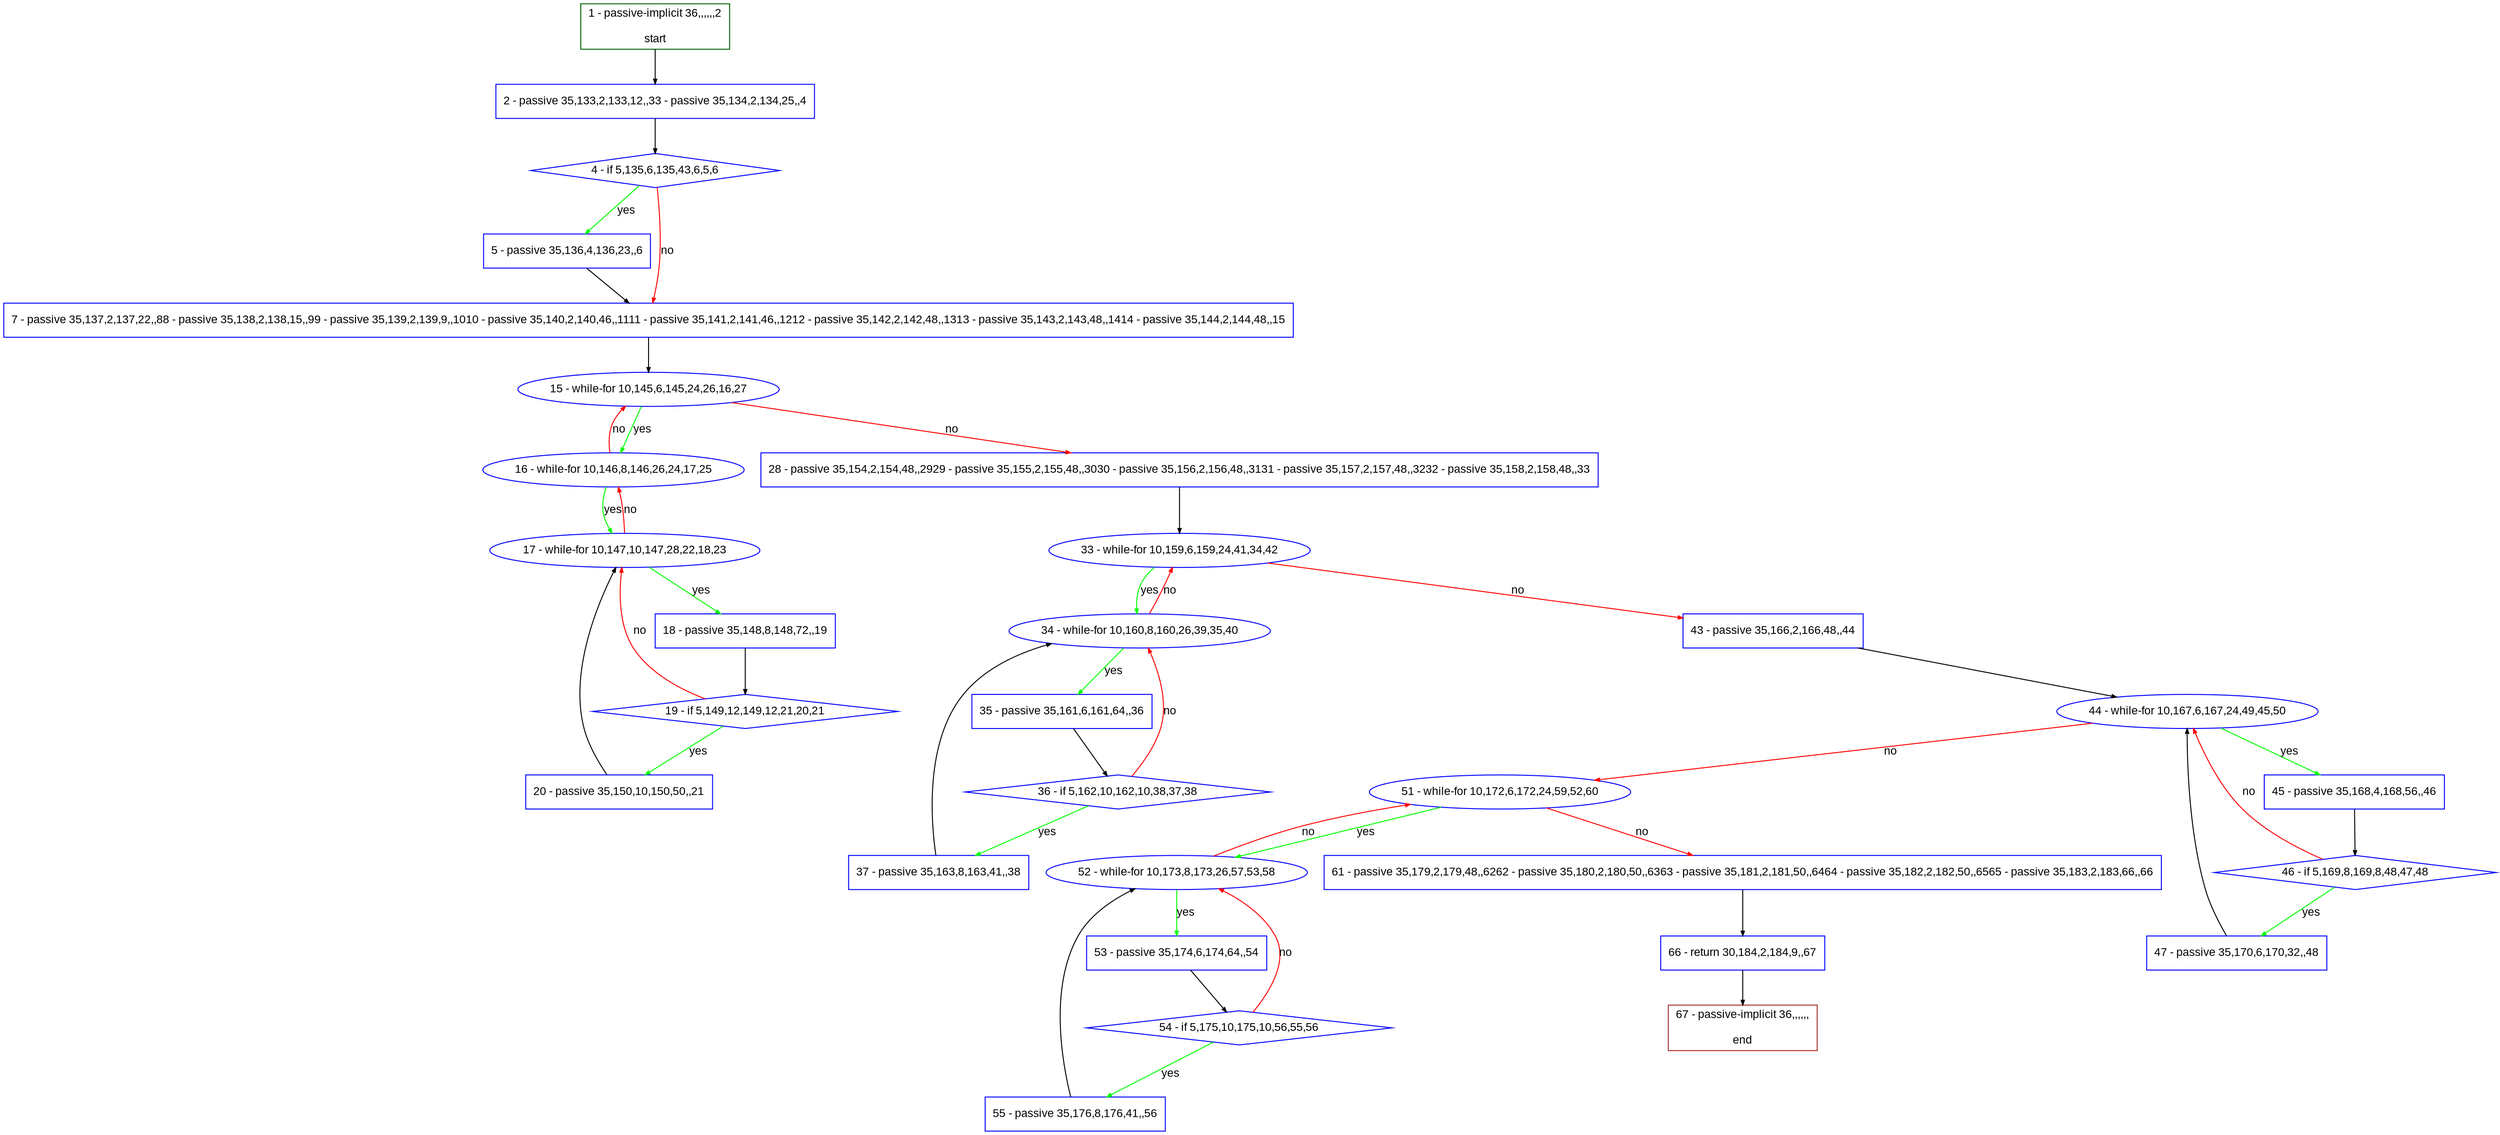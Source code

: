 digraph "" {
  graph [pack="true", label="", fontsize="12", packmode="clust", fontname="Arial", fillcolor="#FFFFCC", bgcolor="white", style="rounded,filled", compound="true"];
  node [node_initialized="no", label="", color="grey", fontsize="12", fillcolor="white", fontname="Arial", style="filled", shape="rectangle", compound="true", fixedsize="false"];
  edge [fontcolor="black", arrowhead="normal", arrowtail="none", arrowsize="0.5", ltail="", label="", color="black", fontsize="12", lhead="", fontname="Arial", dir="forward", compound="true"];
  __N1 [label="2 - passive 35,133,2,133,12,,33 - passive 35,134,2,134,25,,4", color="#0000ff", fillcolor="#ffffff", style="filled", shape="box"];
  __N2 [label="1 - passive-implicit 36,,,,,,2\n\nstart", color="#006400", fillcolor="#ffffff", style="filled", shape="box"];
  __N3 [label="4 - if 5,135,6,135,43,6,5,6", color="#0000ff", fillcolor="#ffffff", style="filled", shape="diamond"];
  __N4 [label="5 - passive 35,136,4,136,23,,6", color="#0000ff", fillcolor="#ffffff", style="filled", shape="box"];
  __N5 [label="7 - passive 35,137,2,137,22,,88 - passive 35,138,2,138,15,,99 - passive 35,139,2,139,9,,1010 - passive 35,140,2,140,46,,1111 - passive 35,141,2,141,46,,1212 - passive 35,142,2,142,48,,1313 - passive 35,143,2,143,48,,1414 - passive 35,144,2,144,48,,15", color="#0000ff", fillcolor="#ffffff", style="filled", shape="box"];
  __N6 [label="15 - while-for 10,145,6,145,24,26,16,27", color="#0000ff", fillcolor="#ffffff", style="filled", shape="oval"];
  __N7 [label="16 - while-for 10,146,8,146,26,24,17,25", color="#0000ff", fillcolor="#ffffff", style="filled", shape="oval"];
  __N8 [label="28 - passive 35,154,2,154,48,,2929 - passive 35,155,2,155,48,,3030 - passive 35,156,2,156,48,,3131 - passive 35,157,2,157,48,,3232 - passive 35,158,2,158,48,,33", color="#0000ff", fillcolor="#ffffff", style="filled", shape="box"];
  __N9 [label="17 - while-for 10,147,10,147,28,22,18,23", color="#0000ff", fillcolor="#ffffff", style="filled", shape="oval"];
  __N10 [label="18 - passive 35,148,8,148,72,,19", color="#0000ff", fillcolor="#ffffff", style="filled", shape="box"];
  __N11 [label="19 - if 5,149,12,149,12,21,20,21", color="#0000ff", fillcolor="#ffffff", style="filled", shape="diamond"];
  __N12 [label="20 - passive 35,150,10,150,50,,21", color="#0000ff", fillcolor="#ffffff", style="filled", shape="box"];
  __N13 [label="33 - while-for 10,159,6,159,24,41,34,42", color="#0000ff", fillcolor="#ffffff", style="filled", shape="oval"];
  __N14 [label="34 - while-for 10,160,8,160,26,39,35,40", color="#0000ff", fillcolor="#ffffff", style="filled", shape="oval"];
  __N15 [label="43 - passive 35,166,2,166,48,,44", color="#0000ff", fillcolor="#ffffff", style="filled", shape="box"];
  __N16 [label="35 - passive 35,161,6,161,64,,36", color="#0000ff", fillcolor="#ffffff", style="filled", shape="box"];
  __N17 [label="36 - if 5,162,10,162,10,38,37,38", color="#0000ff", fillcolor="#ffffff", style="filled", shape="diamond"];
  __N18 [label="37 - passive 35,163,8,163,41,,38", color="#0000ff", fillcolor="#ffffff", style="filled", shape="box"];
  __N19 [label="44 - while-for 10,167,6,167,24,49,45,50", color="#0000ff", fillcolor="#ffffff", style="filled", shape="oval"];
  __N20 [label="45 - passive 35,168,4,168,56,,46", color="#0000ff", fillcolor="#ffffff", style="filled", shape="box"];
  __N21 [label="51 - while-for 10,172,6,172,24,59,52,60", color="#0000ff", fillcolor="#ffffff", style="filled", shape="oval"];
  __N22 [label="46 - if 5,169,8,169,8,48,47,48", color="#0000ff", fillcolor="#ffffff", style="filled", shape="diamond"];
  __N23 [label="47 - passive 35,170,6,170,32,,48", color="#0000ff", fillcolor="#ffffff", style="filled", shape="box"];
  __N24 [label="52 - while-for 10,173,8,173,26,57,53,58", color="#0000ff", fillcolor="#ffffff", style="filled", shape="oval"];
  __N25 [label="61 - passive 35,179,2,179,48,,6262 - passive 35,180,2,180,50,,6363 - passive 35,181,2,181,50,,6464 - passive 35,182,2,182,50,,6565 - passive 35,183,2,183,66,,66", color="#0000ff", fillcolor="#ffffff", style="filled", shape="box"];
  __N26 [label="53 - passive 35,174,6,174,64,,54", color="#0000ff", fillcolor="#ffffff", style="filled", shape="box"];
  __N27 [label="54 - if 5,175,10,175,10,56,55,56", color="#0000ff", fillcolor="#ffffff", style="filled", shape="diamond"];
  __N28 [label="55 - passive 35,176,8,176,41,,56", color="#0000ff", fillcolor="#ffffff", style="filled", shape="box"];
  __N29 [label="66 - return 30,184,2,184,9,,67", color="#0000ff", fillcolor="#ffffff", style="filled", shape="box"];
  __N30 [label="67 - passive-implicit 36,,,,,,\n\nend", color="#a52a2a", fillcolor="#ffffff", style="filled", shape="box"];
  __N2 -> __N1 [arrowhead="normal", arrowtail="none", color="#000000", label="", dir="forward"];
  __N1 -> __N3 [arrowhead="normal", arrowtail="none", color="#000000", label="", dir="forward"];
  __N3 -> __N4 [arrowhead="normal", arrowtail="none", color="#00ff00", label="yes", dir="forward"];
  __N3 -> __N5 [arrowhead="normal", arrowtail="none", color="#ff0000", label="no", dir="forward"];
  __N4 -> __N5 [arrowhead="normal", arrowtail="none", color="#000000", label="", dir="forward"];
  __N5 -> __N6 [arrowhead="normal", arrowtail="none", color="#000000", label="", dir="forward"];
  __N6 -> __N7 [arrowhead="normal", arrowtail="none", color="#00ff00", label="yes", dir="forward"];
  __N7 -> __N6 [arrowhead="normal", arrowtail="none", color="#ff0000", label="no", dir="forward"];
  __N6 -> __N8 [arrowhead="normal", arrowtail="none", color="#ff0000", label="no", dir="forward"];
  __N7 -> __N9 [arrowhead="normal", arrowtail="none", color="#00ff00", label="yes", dir="forward"];
  __N9 -> __N7 [arrowhead="normal", arrowtail="none", color="#ff0000", label="no", dir="forward"];
  __N9 -> __N10 [arrowhead="normal", arrowtail="none", color="#00ff00", label="yes", dir="forward"];
  __N10 -> __N11 [arrowhead="normal", arrowtail="none", color="#000000", label="", dir="forward"];
  __N11 -> __N9 [arrowhead="normal", arrowtail="none", color="#ff0000", label="no", dir="forward"];
  __N11 -> __N12 [arrowhead="normal", arrowtail="none", color="#00ff00", label="yes", dir="forward"];
  __N12 -> __N9 [arrowhead="normal", arrowtail="none", color="#000000", label="", dir="forward"];
  __N8 -> __N13 [arrowhead="normal", arrowtail="none", color="#000000", label="", dir="forward"];
  __N13 -> __N14 [arrowhead="normal", arrowtail="none", color="#00ff00", label="yes", dir="forward"];
  __N14 -> __N13 [arrowhead="normal", arrowtail="none", color="#ff0000", label="no", dir="forward"];
  __N13 -> __N15 [arrowhead="normal", arrowtail="none", color="#ff0000", label="no", dir="forward"];
  __N14 -> __N16 [arrowhead="normal", arrowtail="none", color="#00ff00", label="yes", dir="forward"];
  __N16 -> __N17 [arrowhead="normal", arrowtail="none", color="#000000", label="", dir="forward"];
  __N17 -> __N14 [arrowhead="normal", arrowtail="none", color="#ff0000", label="no", dir="forward"];
  __N17 -> __N18 [arrowhead="normal", arrowtail="none", color="#00ff00", label="yes", dir="forward"];
  __N18 -> __N14 [arrowhead="normal", arrowtail="none", color="#000000", label="", dir="forward"];
  __N15 -> __N19 [arrowhead="normal", arrowtail="none", color="#000000", label="", dir="forward"];
  __N19 -> __N20 [arrowhead="normal", arrowtail="none", color="#00ff00", label="yes", dir="forward"];
  __N19 -> __N21 [arrowhead="normal", arrowtail="none", color="#ff0000", label="no", dir="forward"];
  __N20 -> __N22 [arrowhead="normal", arrowtail="none", color="#000000", label="", dir="forward"];
  __N22 -> __N19 [arrowhead="normal", arrowtail="none", color="#ff0000", label="no", dir="forward"];
  __N22 -> __N23 [arrowhead="normal", arrowtail="none", color="#00ff00", label="yes", dir="forward"];
  __N23 -> __N19 [arrowhead="normal", arrowtail="none", color="#000000", label="", dir="forward"];
  __N21 -> __N24 [arrowhead="normal", arrowtail="none", color="#00ff00", label="yes", dir="forward"];
  __N24 -> __N21 [arrowhead="normal", arrowtail="none", color="#ff0000", label="no", dir="forward"];
  __N21 -> __N25 [arrowhead="normal", arrowtail="none", color="#ff0000", label="no", dir="forward"];
  __N24 -> __N26 [arrowhead="normal", arrowtail="none", color="#00ff00", label="yes", dir="forward"];
  __N26 -> __N27 [arrowhead="normal", arrowtail="none", color="#000000", label="", dir="forward"];
  __N27 -> __N24 [arrowhead="normal", arrowtail="none", color="#ff0000", label="no", dir="forward"];
  __N27 -> __N28 [arrowhead="normal", arrowtail="none", color="#00ff00", label="yes", dir="forward"];
  __N28 -> __N24 [arrowhead="normal", arrowtail="none", color="#000000", label="", dir="forward"];
  __N25 -> __N29 [arrowhead="normal", arrowtail="none", color="#000000", label="", dir="forward"];
  __N29 -> __N30 [arrowhead="normal", arrowtail="none", color="#000000", label="", dir="forward"];
}
